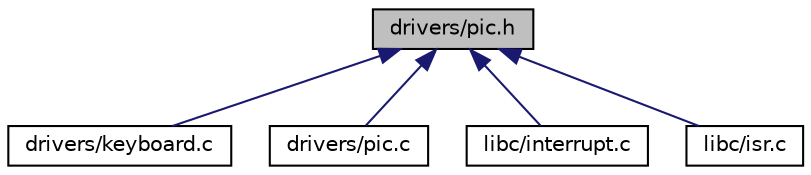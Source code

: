 digraph "drivers/pic.h"
{
  edge [fontname="Helvetica",fontsize="10",labelfontname="Helvetica",labelfontsize="10"];
  node [fontname="Helvetica",fontsize="10",shape=record];
  Node3 [label="drivers/pic.h",height=0.2,width=0.4,color="black", fillcolor="grey75", style="filled", fontcolor="black"];
  Node3 -> Node4 [dir="back",color="midnightblue",fontsize="10",style="solid",fontname="Helvetica"];
  Node4 [label="drivers/keyboard.c",height=0.2,width=0.4,color="black", fillcolor="white", style="filled",URL="$a00032.html"];
  Node3 -> Node5 [dir="back",color="midnightblue",fontsize="10",style="solid",fontname="Helvetica"];
  Node5 [label="drivers/pic.c",height=0.2,width=0.4,color="black", fillcolor="white", style="filled",URL="$a00044.html"];
  Node3 -> Node6 [dir="back",color="midnightblue",fontsize="10",style="solid",fontname="Helvetica"];
  Node6 [label="libc/interrupt.c",height=0.2,width=0.4,color="black", fillcolor="white", style="filled",URL="$a00101.html"];
  Node3 -> Node7 [dir="back",color="midnightblue",fontsize="10",style="solid",fontname="Helvetica"];
  Node7 [label="libc/isr.c",height=0.2,width=0.4,color="black", fillcolor="white", style="filled",URL="$a00107.html"];
}
